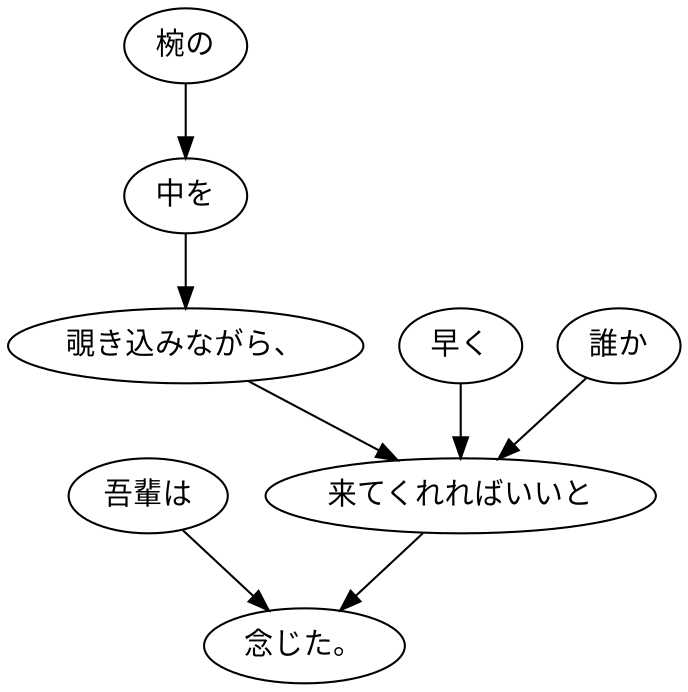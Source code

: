 digraph graph588 {
	node0 [label="吾輩は"];
	node1 [label="椀の"];
	node2 [label="中を"];
	node3 [label="覗き込みながら、"];
	node4 [label="早く"];
	node5 [label="誰か"];
	node6 [label="来てくれればいいと"];
	node7 [label="念じた。"];
	node0 -> node7;
	node1 -> node2;
	node2 -> node3;
	node3 -> node6;
	node4 -> node6;
	node5 -> node6;
	node6 -> node7;
}
